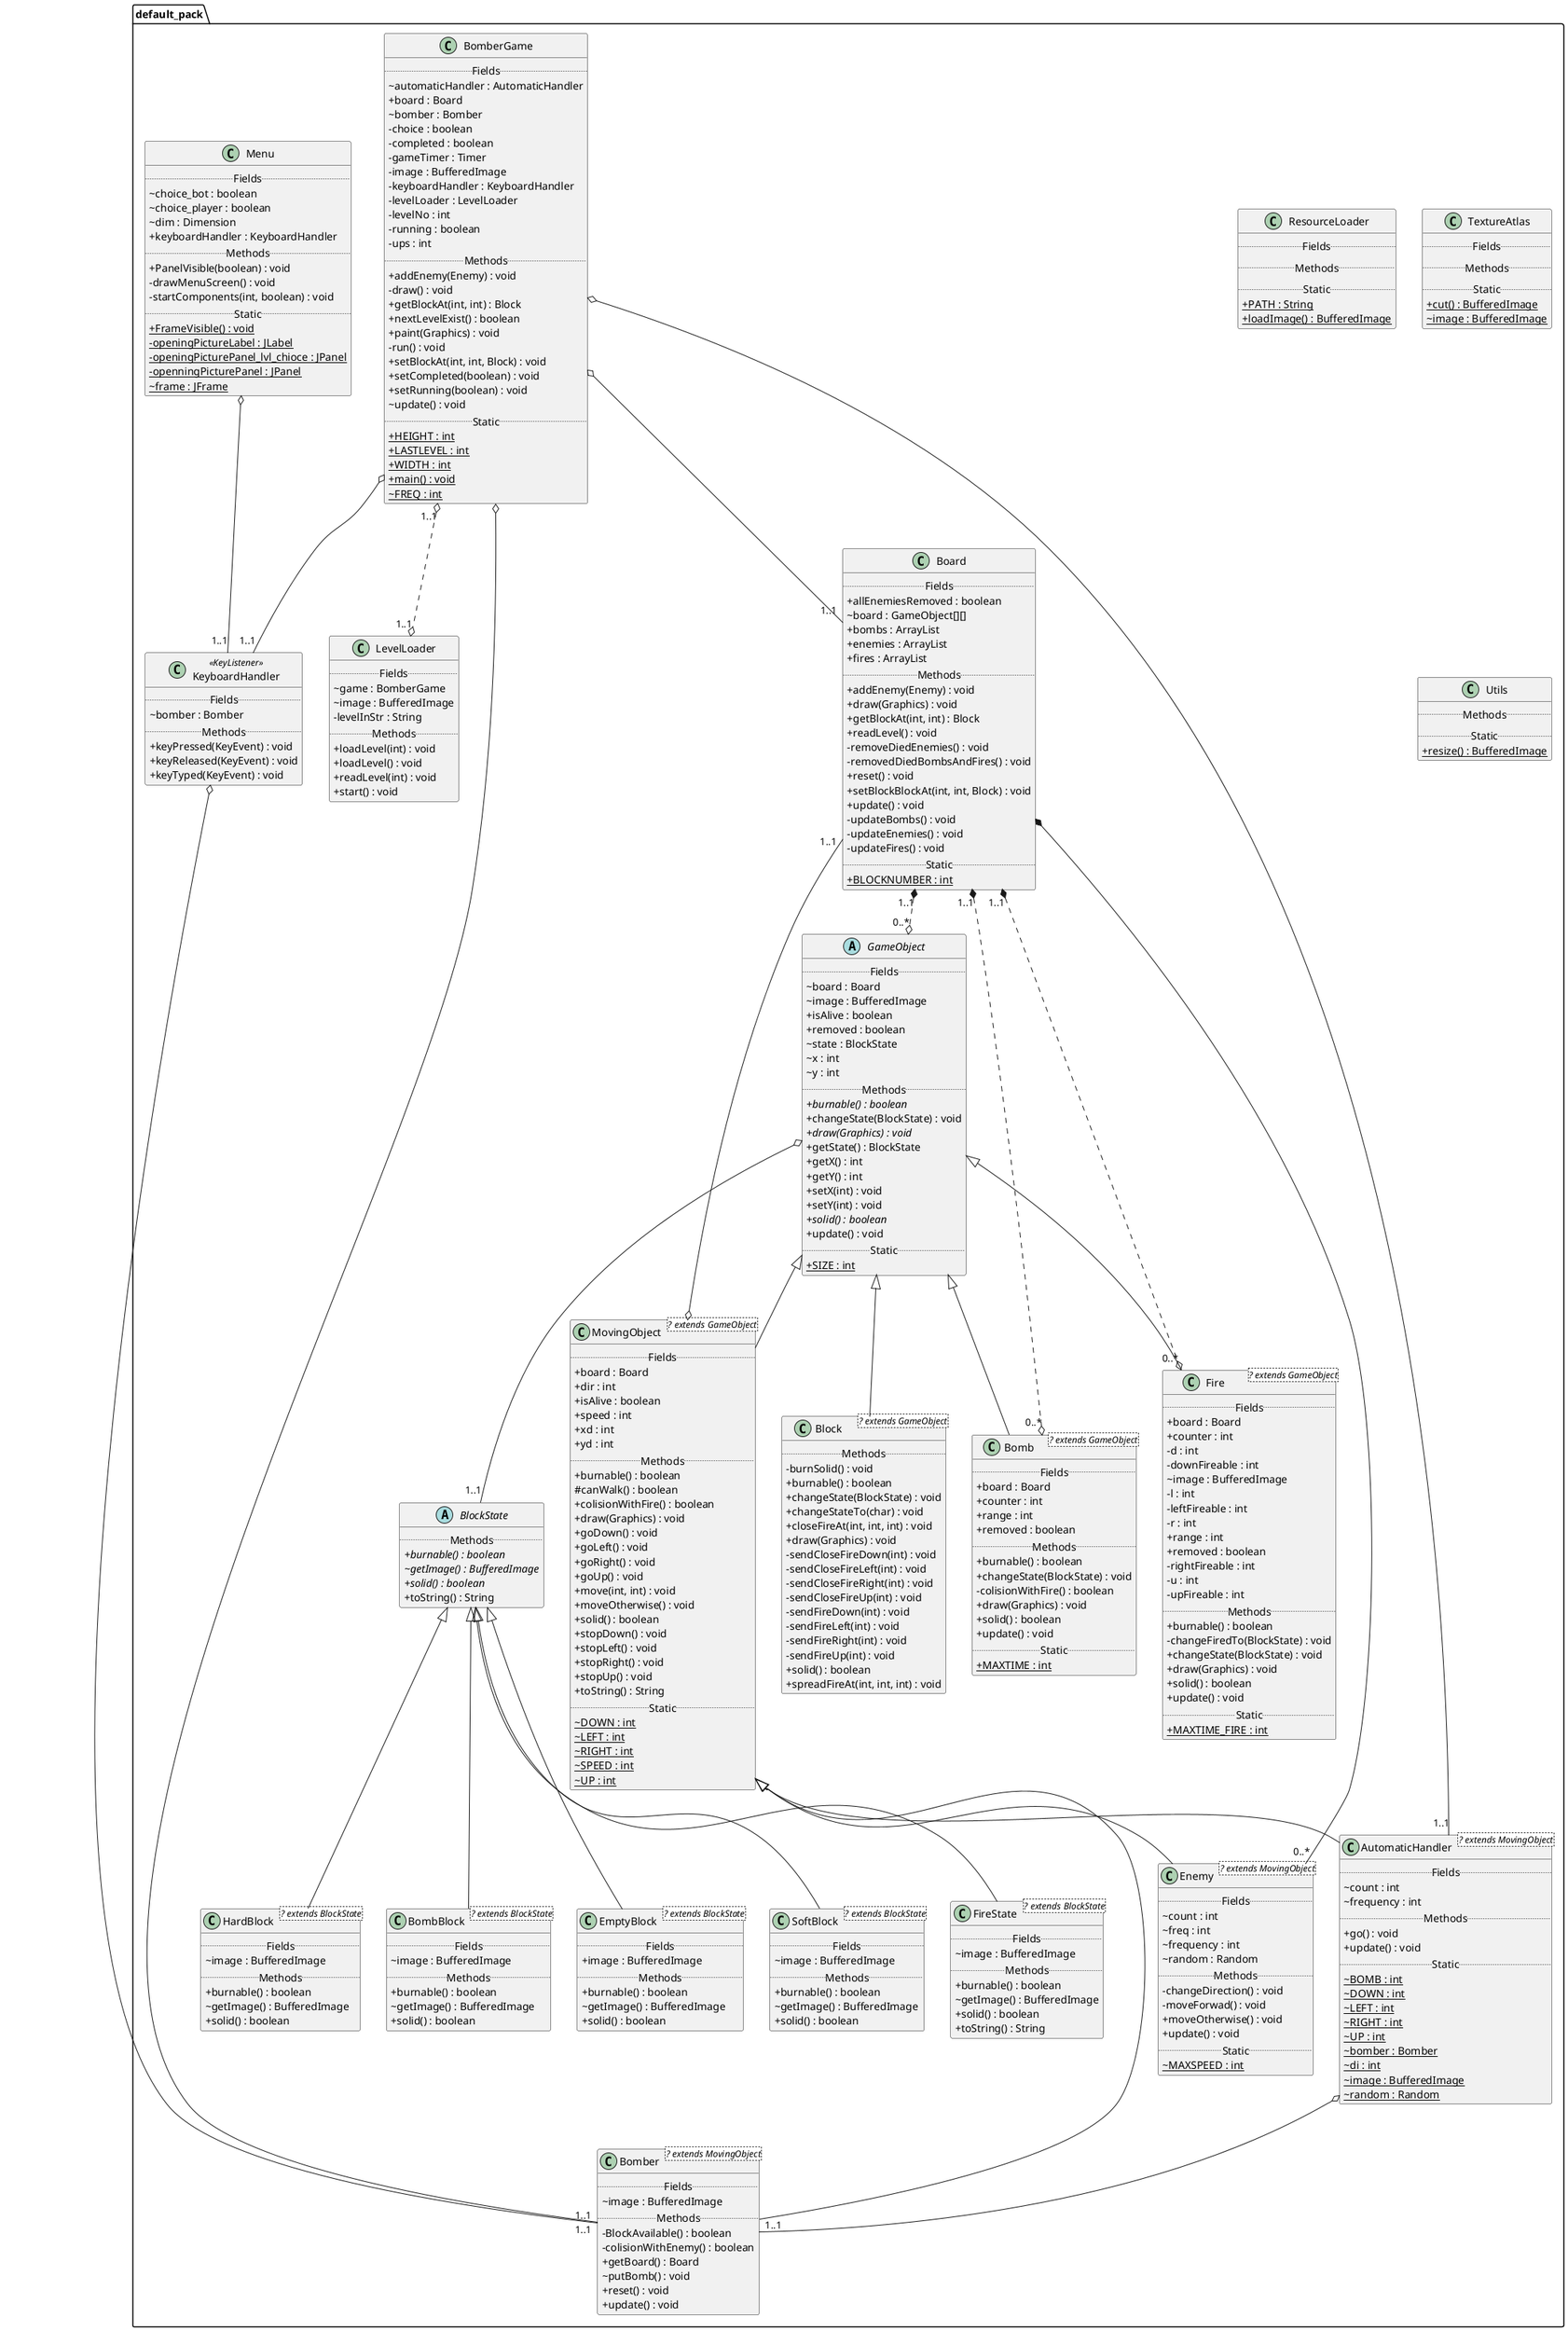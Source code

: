 @startuml
top to bottom direction
skinparam headerFontSize 30
skinparam headerFontStyle bold
skinparam classAttributeIconSize 0
scale 1.0
package default_pack {
class Board {
.. Fields  ..
+allEnemiesRemoved : boolean
~board : GameObject[][]
+bombs : ArrayList
+enemies : ArrayList
+fires : ArrayList
.. Methods ..
+addEnemy(Enemy) : void
+draw(Graphics) : void
+getBlockAt(int, int) : Block
+readLevel() : void
-removeDiedEnemies() : void
-removedDiedBombsAndFires() : void
+reset() : void
+setBlockBlockAt(int, int, Block) : void
+update() : void
-updateBombs() : void
-updateEnemies() : void
-updateFires() : void
.. Static ..
+ {static} BLOCKNUMBER : int
}
class Block <? extends GameObject>  {
.. Methods ..
-burnSolid() : void
+burnable() : boolean
+changeState(BlockState) : void
+changeStateTo(char) : void
+closeFireAt(int, int, int) : void
+draw(Graphics) : void
-sendCloseFireDown(int) : void
-sendCloseFireLeft(int) : void
-sendCloseFireRight(int) : void
-sendCloseFireUp(int) : void
-sendFireDown(int) : void
-sendFireLeft(int) : void
-sendFireRight(int) : void
-sendFireUp(int) : void
+solid() : boolean
+spreadFireAt(int, int, int) : void
}
class SoftBlock <? extends BlockState>  {
.. Fields  ..
~image : BufferedImage
.. Methods ..
+burnable() : boolean
~getImage() : BufferedImage
+solid() : boolean
}
class KeyboardHandler <<KeyListener>>  {
.. Fields  ..
~bomber : Bomber
.. Methods ..
+keyPressed(KeyEvent) : void
+keyReleased(KeyEvent) : void
+keyTyped(KeyEvent) : void
}
class FireState <? extends BlockState>  {
.. Fields  ..
~image : BufferedImage
.. Methods ..
+burnable() : boolean
~getImage() : BufferedImage
+solid() : boolean
+toString() : String
}
class Bomb <? extends GameObject>  {
.. Fields  ..
+board : Board
+counter : int
+range : int
+removed : boolean
.. Methods ..
+burnable() : boolean
+changeState(BlockState) : void
-colisionWithFire() : boolean
+draw(Graphics) : void
+solid() : boolean
+update() : void
.. Static ..
+ {static} MAXTIME : int
}
class ResourceLoader {
.. Fields  ..
.. Methods ..
.. Static ..
+ {static} PATH : String
+ {static} loadImage() : BufferedImage
}
class TextureAtlas {
.. Fields  ..
.. Methods ..
.. Static ..
+ {static} cut() : BufferedImage
~ {static} image : BufferedImage
}
class Enemy <? extends MovingObject>  {
.. Fields  ..
~count : int
~freq : int
~frequency : int
~random : Random
.. Methods ..
-changeDirection() : void
-moveForwad() : void
+moveOtherwise() : void
+update() : void
.. Static ..
~ {static} MAXSPEED : int
}
class AutomaticHandler <? extends MovingObject>  {
.. Fields  ..
~count : int
~frequency : int
.. Methods ..
+go() : void
+update() : void
.. Static ..
~ {static} BOMB : int
~ {static} DOWN : int
~ {static} LEFT : int
~ {static} RIGHT : int
~ {static} UP : int
~ {static} bomber : Bomber
~ {static} di : int
~ {static} image : BufferedImage
~ {static} random : Random
}
class Bomber <? extends MovingObject>  {
.. Fields  ..
~image : BufferedImage
.. Methods ..
-BlockAvailable() : boolean
-colisionWithEnemy() : boolean
+getBoard() : Board
~putBomb() : void
+reset() : void
+update() : void
}
class HardBlock <? extends BlockState>  {
.. Fields  ..
~image : BufferedImage
.. Methods ..
+burnable() : boolean
~getImage() : BufferedImage
+solid() : boolean
}
class MovingObject <? extends GameObject>  {
.. Fields  ..
+board : Board
+dir : int
+isAlive : boolean
+speed : int
+xd : int
+yd : int
.. Methods ..
+burnable() : boolean
#canWalk() : boolean
+colisionWithFire() : boolean
+draw(Graphics) : void
+goDown() : void
+goLeft() : void
+goRight() : void
+goUp() : void
+move(int, int) : void
+moveOtherwise() : void
+solid() : boolean
+stopDown() : void
+stopLeft() : void
+stopRight() : void
+stopUp() : void
+toString() : String
.. Static ..
~ {static} DOWN : int
~ {static} LEFT : int
~ {static} RIGHT : int
~ {static} SPEED : int
~ {static} UP : int
}
class Fire <? extends GameObject>  {
.. Fields  ..
+board : Board
+counter : int
-d : int
-downFireable : int
~image : BufferedImage
-l : int
-leftFireable : int
-r : int
+range : int
+removed : boolean
-rightFireable : int
-u : int
-upFireable : int
.. Methods ..
+burnable() : boolean
-changeFiredTo(BlockState) : void
+changeState(BlockState) : void
+draw(Graphics) : void
+solid() : boolean
+update() : void
.. Static ..
+ {static} MAXTIME_FIRE : int
}
abstract class GameObject  {
.. Fields  ..
~board : Board
~image : BufferedImage
+isAlive : boolean
+removed : boolean
~state : BlockState
~x : int
~y : int
.. Methods ..
+ {abstract} burnable() : boolean
+changeState(BlockState) : void
+ {abstract} draw(Graphics) : void
+getState() : BlockState
+getX() : int
+getY() : int
+setX(int) : void
+setY(int) : void
+ {abstract} solid() : boolean
+update() : void
.. Static ..
+ {static} SIZE : int
}
class BombBlock <? extends BlockState>  {
.. Fields  ..
~image : BufferedImage
.. Methods ..
+burnable() : boolean
~getImage() : BufferedImage
+solid() : boolean
}
class Menu {
.. Fields  ..
~choice_bot : boolean
~choice_player : boolean
~dim : Dimension
+keyboardHandler : KeyboardHandler
.. Methods ..
+PanelVisible(boolean) : void
-drawMenuScreen() : void
-startComponents(int, boolean) : void
.. Static ..
+ {static} FrameVisible() : void
- {static} openingPictureLabel : JLabel
- {static} openingPicturePanel_lvl_chioce : JPanel
- {static} openningPicturePanel : JPanel
~ {static} frame : JFrame
}
class BomberGame {
.. Fields  ..
~automaticHandler : AutomaticHandler
+board : Board
~bomber : Bomber
-choice : boolean
-completed : boolean
-gameTimer : Timer
-image : BufferedImage
-keyboardHandler : KeyboardHandler
-levelLoader : LevelLoader
-levelNo : int
-running : boolean
-ups : int
.. Methods ..
+addEnemy(Enemy) : void
-draw() : void
+getBlockAt(int, int) : Block
+nextLevelExist() : boolean
+paint(Graphics) : void
-run() : void
+setBlockAt(int, int, Block) : void
+setCompleted(boolean) : void
+setRunning(boolean) : void
~update() : void
.. Static ..
+ {static} HEIGHT : int
+ {static} LASTLEVEL : int
+ {static} WIDTH : int
+ {static} main() : void
~ {static} FREQ : int
}
class Utils {
.. Methods ..
.. Static ..
+ {static} resize() : BufferedImage
}
class EmptyBlock <? extends BlockState>  {
.. Fields  ..
+image : BufferedImage
.. Methods ..
+burnable() : boolean
~getImage() : BufferedImage
+solid() : boolean
}
abstract class BlockState  {
.. Methods ..
+ {abstract} burnable() : boolean
~ {abstract} getImage() : BufferedImage
+ {abstract} solid() : boolean
+toString() : String
}
class LevelLoader {
.. Fields  ..
~game : BomberGame
~image : BufferedImage
-levelInStr : String
.. Methods ..
+loadLevel(int) : void
+loadLevel() : void
+readLevel(int) : void
+start() : void
}

}
Board *-- "0..*" Enemy
GameObject <|-- Block
BlockState <|-- SoftBlock
KeyboardHandler o-- "1..1" Bomber
BlockState <|-- FireState
GameObject <|-- Bomb
MovingObject <|-- Enemy
MovingObject <|-- AutomaticHandler
AutomaticHandler o-- "1..1" Bomber
MovingObject <|-- Bomber
BlockState <|-- HardBlock
GameObject <|-- MovingObject
MovingObject o-- "1..1" Board
GameObject <|-- Fire
GameObject o-- "1..1" BlockState
BlockState <|-- BombBlock
Menu o-- "1..1" KeyboardHandler
BomberGame o-- "1..1" Bomber
BomberGame o-- "1..1" Board
BomberGame o-- "1..1" KeyboardHandler
BomberGame o-- "1..1" AutomaticHandler
BlockState <|-- EmptyBlock
Board "1..1" *..o "0..*" GameObject
Board "1..1" *..o "0..*" Bomb
Board "1..1" *..o "0..*" Fire
BomberGame "1..1" o..o "1..1" LevelLoader
@enduml
